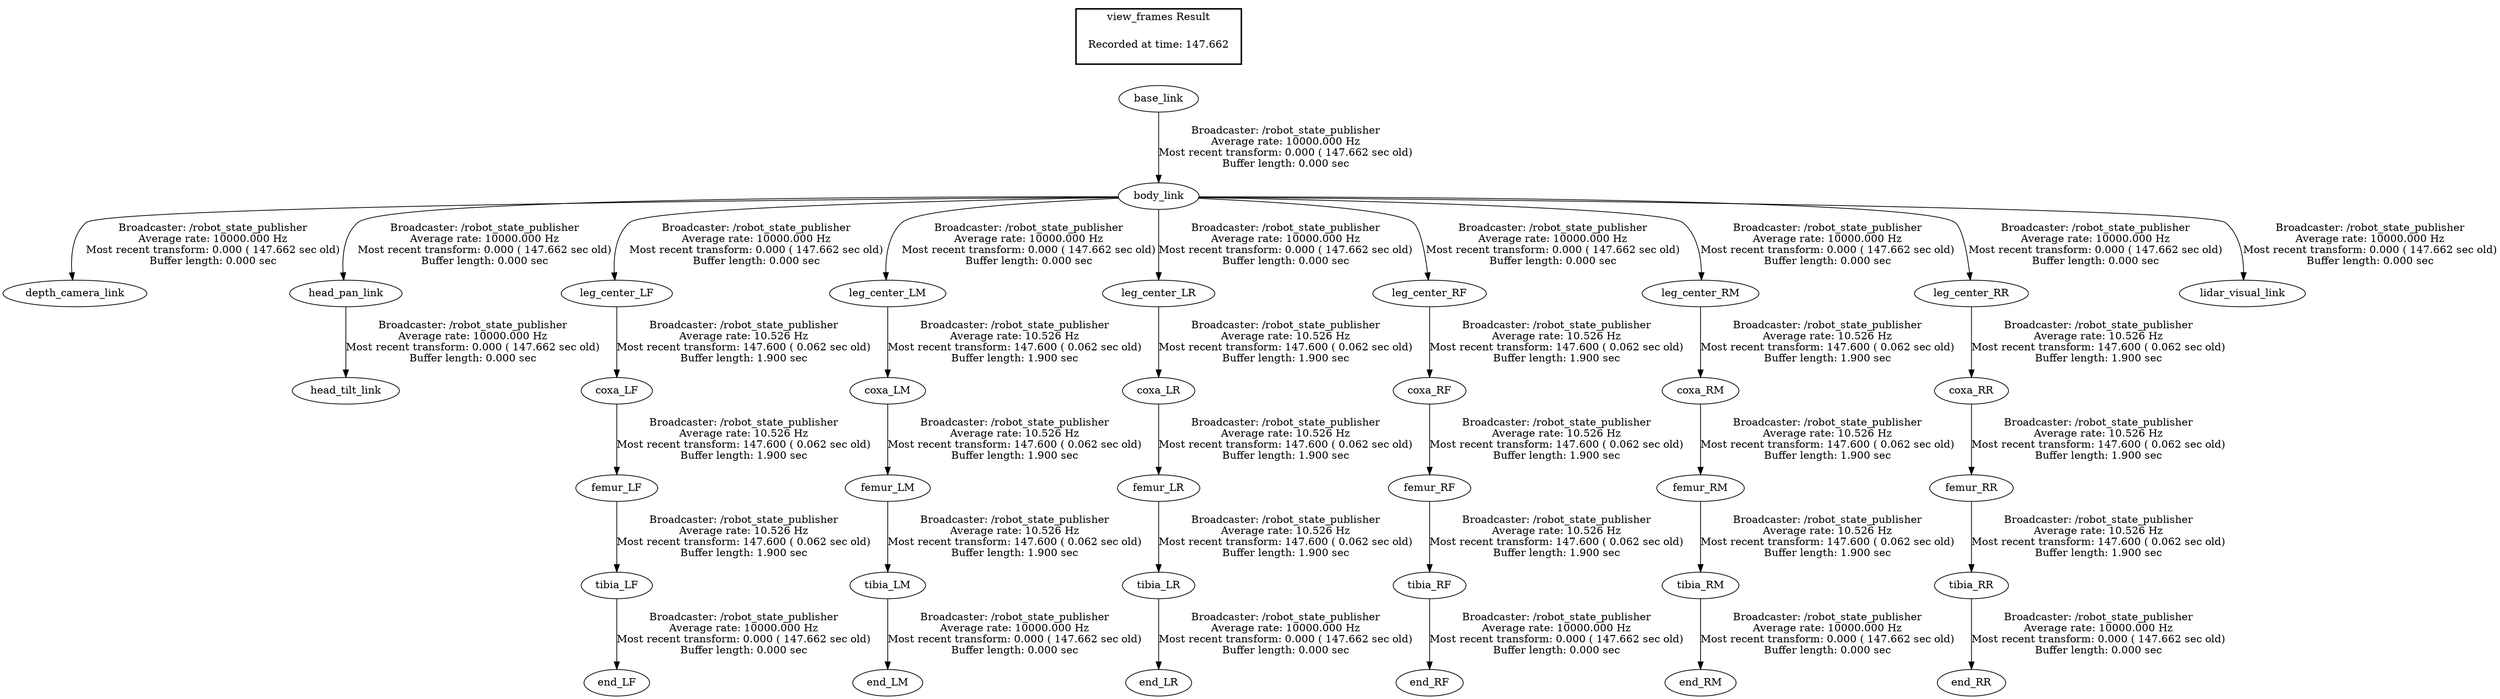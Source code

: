 digraph G {
"base_link" -> "body_link"[label="Broadcaster: /robot_state_publisher\nAverage rate: 10000.000 Hz\nMost recent transform: 0.000 ( 147.662 sec old)\nBuffer length: 0.000 sec\n"];
"body_link" -> "depth_camera_link"[label="Broadcaster: /robot_state_publisher\nAverage rate: 10000.000 Hz\nMost recent transform: 0.000 ( 147.662 sec old)\nBuffer length: 0.000 sec\n"];
"tibia_LF" -> "end_LF"[label="Broadcaster: /robot_state_publisher\nAverage rate: 10000.000 Hz\nMost recent transform: 0.000 ( 147.662 sec old)\nBuffer length: 0.000 sec\n"];
"femur_LF" -> "tibia_LF"[label="Broadcaster: /robot_state_publisher\nAverage rate: 10.526 Hz\nMost recent transform: 147.600 ( 0.062 sec old)\nBuffer length: 1.900 sec\n"];
"tibia_LM" -> "end_LM"[label="Broadcaster: /robot_state_publisher\nAverage rate: 10000.000 Hz\nMost recent transform: 0.000 ( 147.662 sec old)\nBuffer length: 0.000 sec\n"];
"femur_LM" -> "tibia_LM"[label="Broadcaster: /robot_state_publisher\nAverage rate: 10.526 Hz\nMost recent transform: 147.600 ( 0.062 sec old)\nBuffer length: 1.900 sec\n"];
"tibia_LR" -> "end_LR"[label="Broadcaster: /robot_state_publisher\nAverage rate: 10000.000 Hz\nMost recent transform: 0.000 ( 147.662 sec old)\nBuffer length: 0.000 sec\n"];
"femur_LR" -> "tibia_LR"[label="Broadcaster: /robot_state_publisher\nAverage rate: 10.526 Hz\nMost recent transform: 147.600 ( 0.062 sec old)\nBuffer length: 1.900 sec\n"];
"tibia_RF" -> "end_RF"[label="Broadcaster: /robot_state_publisher\nAverage rate: 10000.000 Hz\nMost recent transform: 0.000 ( 147.662 sec old)\nBuffer length: 0.000 sec\n"];
"femur_RF" -> "tibia_RF"[label="Broadcaster: /robot_state_publisher\nAverage rate: 10.526 Hz\nMost recent transform: 147.600 ( 0.062 sec old)\nBuffer length: 1.900 sec\n"];
"tibia_RM" -> "end_RM"[label="Broadcaster: /robot_state_publisher\nAverage rate: 10000.000 Hz\nMost recent transform: 0.000 ( 147.662 sec old)\nBuffer length: 0.000 sec\n"];
"femur_RM" -> "tibia_RM"[label="Broadcaster: /robot_state_publisher\nAverage rate: 10.526 Hz\nMost recent transform: 147.600 ( 0.062 sec old)\nBuffer length: 1.900 sec\n"];
"tibia_RR" -> "end_RR"[label="Broadcaster: /robot_state_publisher\nAverage rate: 10000.000 Hz\nMost recent transform: 0.000 ( 147.662 sec old)\nBuffer length: 0.000 sec\n"];
"femur_RR" -> "tibia_RR"[label="Broadcaster: /robot_state_publisher\nAverage rate: 10.526 Hz\nMost recent transform: 147.600 ( 0.062 sec old)\nBuffer length: 1.900 sec\n"];
"body_link" -> "head_pan_link"[label="Broadcaster: /robot_state_publisher\nAverage rate: 10000.000 Hz\nMost recent transform: 0.000 ( 147.662 sec old)\nBuffer length: 0.000 sec\n"];
"head_pan_link" -> "head_tilt_link"[label="Broadcaster: /robot_state_publisher\nAverage rate: 10000.000 Hz\nMost recent transform: 0.000 ( 147.662 sec old)\nBuffer length: 0.000 sec\n"];
"body_link" -> "leg_center_LF"[label="Broadcaster: /robot_state_publisher\nAverage rate: 10000.000 Hz\nMost recent transform: 0.000 ( 147.662 sec old)\nBuffer length: 0.000 sec\n"];
"body_link" -> "leg_center_LM"[label="Broadcaster: /robot_state_publisher\nAverage rate: 10000.000 Hz\nMost recent transform: 0.000 ( 147.662 sec old)\nBuffer length: 0.000 sec\n"];
"body_link" -> "leg_center_LR"[label="Broadcaster: /robot_state_publisher\nAverage rate: 10000.000 Hz\nMost recent transform: 0.000 ( 147.662 sec old)\nBuffer length: 0.000 sec\n"];
"body_link" -> "leg_center_RF"[label="Broadcaster: /robot_state_publisher\nAverage rate: 10000.000 Hz\nMost recent transform: 0.000 ( 147.662 sec old)\nBuffer length: 0.000 sec\n"];
"body_link" -> "leg_center_RM"[label="Broadcaster: /robot_state_publisher\nAverage rate: 10000.000 Hz\nMost recent transform: 0.000 ( 147.662 sec old)\nBuffer length: 0.000 sec\n"];
"body_link" -> "leg_center_RR"[label="Broadcaster: /robot_state_publisher\nAverage rate: 10000.000 Hz\nMost recent transform: 0.000 ( 147.662 sec old)\nBuffer length: 0.000 sec\n"];
"body_link" -> "lidar_visual_link"[label="Broadcaster: /robot_state_publisher\nAverage rate: 10000.000 Hz\nMost recent transform: 0.000 ( 147.662 sec old)\nBuffer length: 0.000 sec\n"];
"leg_center_LF" -> "coxa_LF"[label="Broadcaster: /robot_state_publisher\nAverage rate: 10.526 Hz\nMost recent transform: 147.600 ( 0.062 sec old)\nBuffer length: 1.900 sec\n"];
"leg_center_LM" -> "coxa_LM"[label="Broadcaster: /robot_state_publisher\nAverage rate: 10.526 Hz\nMost recent transform: 147.600 ( 0.062 sec old)\nBuffer length: 1.900 sec\n"];
"leg_center_LR" -> "coxa_LR"[label="Broadcaster: /robot_state_publisher\nAverage rate: 10.526 Hz\nMost recent transform: 147.600 ( 0.062 sec old)\nBuffer length: 1.900 sec\n"];
"leg_center_RF" -> "coxa_RF"[label="Broadcaster: /robot_state_publisher\nAverage rate: 10.526 Hz\nMost recent transform: 147.600 ( 0.062 sec old)\nBuffer length: 1.900 sec\n"];
"leg_center_RM" -> "coxa_RM"[label="Broadcaster: /robot_state_publisher\nAverage rate: 10.526 Hz\nMost recent transform: 147.600 ( 0.062 sec old)\nBuffer length: 1.900 sec\n"];
"leg_center_RR" -> "coxa_RR"[label="Broadcaster: /robot_state_publisher\nAverage rate: 10.526 Hz\nMost recent transform: 147.600 ( 0.062 sec old)\nBuffer length: 1.900 sec\n"];
"coxa_LF" -> "femur_LF"[label="Broadcaster: /robot_state_publisher\nAverage rate: 10.526 Hz\nMost recent transform: 147.600 ( 0.062 sec old)\nBuffer length: 1.900 sec\n"];
"coxa_LM" -> "femur_LM"[label="Broadcaster: /robot_state_publisher\nAverage rate: 10.526 Hz\nMost recent transform: 147.600 ( 0.062 sec old)\nBuffer length: 1.900 sec\n"];
"coxa_LR" -> "femur_LR"[label="Broadcaster: /robot_state_publisher\nAverage rate: 10.526 Hz\nMost recent transform: 147.600 ( 0.062 sec old)\nBuffer length: 1.900 sec\n"];
"coxa_RF" -> "femur_RF"[label="Broadcaster: /robot_state_publisher\nAverage rate: 10.526 Hz\nMost recent transform: 147.600 ( 0.062 sec old)\nBuffer length: 1.900 sec\n"];
"coxa_RM" -> "femur_RM"[label="Broadcaster: /robot_state_publisher\nAverage rate: 10.526 Hz\nMost recent transform: 147.600 ( 0.062 sec old)\nBuffer length: 1.900 sec\n"];
"coxa_RR" -> "femur_RR"[label="Broadcaster: /robot_state_publisher\nAverage rate: 10.526 Hz\nMost recent transform: 147.600 ( 0.062 sec old)\nBuffer length: 1.900 sec\n"];
edge [style=invis];
 subgraph cluster_legend { style=bold; color=black; label ="view_frames Result";
"Recorded at time: 147.662"[ shape=plaintext ] ;
 }->"base_link";
}